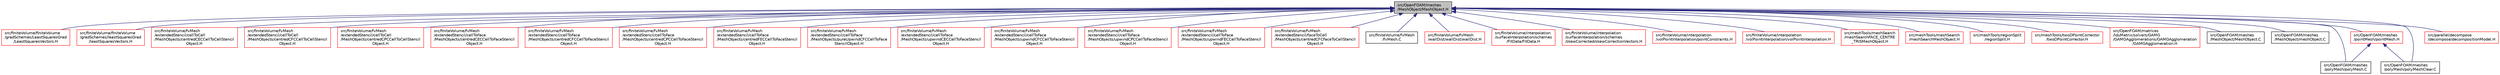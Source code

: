 digraph "src/OpenFOAM/meshes/MeshObject/MeshObject.H"
{
  bgcolor="transparent";
  edge [fontname="Helvetica",fontsize="10",labelfontname="Helvetica",labelfontsize="10"];
  node [fontname="Helvetica",fontsize="10",shape=record];
  Node86 [label="src/OpenFOAM/meshes\l/MeshObject/MeshObject.H",height=0.2,width=0.4,color="black", fillcolor="grey75", style="filled", fontcolor="black"];
  Node86 -> Node87 [dir="back",color="midnightblue",fontsize="10",style="solid",fontname="Helvetica"];
  Node87 [label="src/finiteVolume/finiteVolume\l/gradSchemes/LeastSquaresGrad\l/LeastSquaresVectors.H",height=0.2,width=0.4,color="red",URL="$a03305.html"];
  Node86 -> Node90 [dir="back",color="midnightblue",fontsize="10",style="solid",fontname="Helvetica"];
  Node90 [label="src/finiteVolume/finiteVolume\l/gradSchemes/leastSquaresGrad\l/leastSquaresVectors.H",height=0.2,width=0.4,color="red",URL="$a03323.html"];
  Node86 -> Node95 [dir="back",color="midnightblue",fontsize="10",style="solid",fontname="Helvetica"];
  Node95 [label="src/finiteVolume/fvMesh\l/extendedStencil/cellToCell\l/MeshObjects/centredCECCellToCellStencil\lObject.H",height=0.2,width=0.4,color="red",URL="$a03554.html"];
  Node86 -> Node98 [dir="back",color="midnightblue",fontsize="10",style="solid",fontname="Helvetica"];
  Node98 [label="src/finiteVolume/fvMesh\l/extendedStencil/cellToCell\l/MeshObjects/centredCFCCellToCellStencil\lObject.H",height=0.2,width=0.4,color="red",URL="$a03560.html"];
  Node86 -> Node100 [dir="back",color="midnightblue",fontsize="10",style="solid",fontname="Helvetica"];
  Node100 [label="src/finiteVolume/fvMesh\l/extendedStencil/cellToCell\l/MeshObjects/centredCPCCellToCellStencil\lObject.H",height=0.2,width=0.4,color="red",URL="$a03566.html"];
  Node86 -> Node102 [dir="back",color="midnightblue",fontsize="10",style="solid",fontname="Helvetica"];
  Node102 [label="src/finiteVolume/fvMesh\l/extendedStencil/cellToFace\l/MeshObjects/centredCECCellToFaceStencil\lObject.H",height=0.2,width=0.4,color="red",URL="$a03626.html"];
  Node86 -> Node104 [dir="back",color="midnightblue",fontsize="10",style="solid",fontname="Helvetica"];
  Node104 [label="src/finiteVolume/fvMesh\l/extendedStencil/cellToFace\l/MeshObjects/centredCFCCellToFaceStencil\lObject.H",height=0.2,width=0.4,color="red",URL="$a03632.html"];
  Node86 -> Node111 [dir="back",color="midnightblue",fontsize="10",style="solid",fontname="Helvetica"];
  Node111 [label="src/finiteVolume/fvMesh\l/extendedStencil/cellToFace\l/MeshObjects/centredCPCCellToFaceStencil\lObject.H",height=0.2,width=0.4,color="red",URL="$a03638.html"];
  Node86 -> Node113 [dir="back",color="midnightblue",fontsize="10",style="solid",fontname="Helvetica"];
  Node113 [label="src/finiteVolume/fvMesh\l/extendedStencil/cellToFace\l/MeshObjects/centredFECCellToFaceStencil\lObject.H",height=0.2,width=0.4,color="red",URL="$a03644.html"];
  Node86 -> Node116 [dir="back",color="midnightblue",fontsize="10",style="solid",fontname="Helvetica"];
  Node116 [label="src/finiteVolume/fvMesh\l/extendedStencil/cellToFace\l/MeshObjects/pureUpwindCFCCellToFace\lStencilObject.H",height=0.2,width=0.4,color="red",URL="$a03650.html"];
  Node86 -> Node119 [dir="back",color="midnightblue",fontsize="10",style="solid",fontname="Helvetica"];
  Node119 [label="src/finiteVolume/fvMesh\l/extendedStencil/cellToFace\l/MeshObjects/upwindCECCellToFaceStencil\lObject.H",height=0.2,width=0.4,color="red",URL="$a03656.html"];
  Node86 -> Node121 [dir="back",color="midnightblue",fontsize="10",style="solid",fontname="Helvetica"];
  Node121 [label="src/finiteVolume/fvMesh\l/extendedStencil/cellToFace\l/MeshObjects/upwindCFCCellToFaceStencil\lObject.H",height=0.2,width=0.4,color="red",URL="$a03662.html"];
  Node86 -> Node125 [dir="back",color="midnightblue",fontsize="10",style="solid",fontname="Helvetica"];
  Node125 [label="src/finiteVolume/fvMesh\l/extendedStencil/cellToFace\l/MeshObjects/upwindCPCCellToFaceStencil\lObject.H",height=0.2,width=0.4,color="red",URL="$a03668.html"];
  Node86 -> Node127 [dir="back",color="midnightblue",fontsize="10",style="solid",fontname="Helvetica"];
  Node127 [label="src/finiteVolume/fvMesh\l/extendedStencil/cellToFace\l/MeshObjects/upwindFECCellToFaceStencil\lObject.H",height=0.2,width=0.4,color="red",URL="$a03674.html"];
  Node86 -> Node131 [dir="back",color="midnightblue",fontsize="10",style="solid",fontname="Helvetica"];
  Node131 [label="src/finiteVolume/fvMesh\l/extendedStencil/faceToCell\l/MeshObjects/centredCFCFaceToCellStencil\lObject.H",height=0.2,width=0.4,color="red",URL="$a03707.html"];
  Node86 -> Node133 [dir="back",color="midnightblue",fontsize="10",style="solid",fontname="Helvetica"];
  Node133 [label="src/finiteVolume/fvMesh\l/fvMesh.C",height=0.2,width=0.4,color="black",URL="$a03716.html"];
  Node86 -> Node134 [dir="back",color="midnightblue",fontsize="10",style="solid",fontname="Helvetica"];
  Node134 [label="src/finiteVolume/fvMesh\l/wallDist/wallDist/wallDist.H",height=0.2,width=0.4,color="red",URL="$a03938.html"];
  Node86 -> Node144 [dir="back",color="midnightblue",fontsize="10",style="solid",fontname="Helvetica"];
  Node144 [label="src/finiteVolume/interpolation\l/surfaceInterpolation/schemes\l/FitData/FitData.H",height=0.2,width=0.4,color="red",URL="$a04346.html"];
  Node86 -> Node156 [dir="back",color="midnightblue",fontsize="10",style="solid",fontname="Helvetica"];
  Node156 [label="src/finiteVolume/interpolation\l/surfaceInterpolation/schemes\l/skewCorrected/skewCorrectionVectors.H",height=0.2,width=0.4,color="red",URL="$a04481.html"];
  Node86 -> Node162 [dir="back",color="midnightblue",fontsize="10",style="solid",fontname="Helvetica"];
  Node162 [label="src/finiteVolume/interpolation\l/volPointInterpolation/pointConstraints.H",height=0.2,width=0.4,color="red",URL="$a04523.html"];
  Node86 -> Node173 [dir="back",color="midnightblue",fontsize="10",style="solid",fontname="Helvetica"];
  Node173 [label="src/finiteVolume/interpolation\l/volPointInterpolation/volPointInterpolation.H",height=0.2,width=0.4,color="red",URL="$a04535.html"];
  Node86 -> Node202 [dir="back",color="midnightblue",fontsize="10",style="solid",fontname="Helvetica"];
  Node202 [label="src/meshTools/meshSearch\l/meshSearchFACE_CENTRE\l_TRISMeshObject.H",height=0.2,width=0.4,color="red",URL="$a08318.html"];
  Node86 -> Node204 [dir="back",color="midnightblue",fontsize="10",style="solid",fontname="Helvetica"];
  Node204 [label="src/meshTools/meshSearch\l/meshSearchMeshObject.H",height=0.2,width=0.4,color="red",URL="$a08324.html"];
  Node86 -> Node208 [dir="back",color="midnightblue",fontsize="10",style="solid",fontname="Helvetica"];
  Node208 [label="src/meshTools/regionSplit\l/regionSplit.H",height=0.2,width=0.4,color="red",URL="$a08465.html"];
  Node86 -> Node217 [dir="back",color="midnightblue",fontsize="10",style="solid",fontname="Helvetica"];
  Node217 [label="src/meshTools/twoDPointCorrector\l/twoDPointCorrector.H",height=0.2,width=0.4,color="red",URL="$a08963.html"];
  Node86 -> Node221 [dir="back",color="midnightblue",fontsize="10",style="solid",fontname="Helvetica"];
  Node221 [label="src/OpenFOAM/matrices\l/lduMatrix/solvers/GAMG\l/GAMGAgglomerations/GAMGAgglomeration\l/GAMGAgglomeration.H",height=0.2,width=0.4,color="red",URL="$a11441.html"];
  Node86 -> Node289 [dir="back",color="midnightblue",fontsize="10",style="solid",fontname="Helvetica"];
  Node289 [label="src/OpenFOAM/meshes\l/MeshObject/MeshObject.C",height=0.2,width=0.4,color="black",URL="$a11927.html"];
  Node86 -> Node290 [dir="back",color="midnightblue",fontsize="10",style="solid",fontname="Helvetica"];
  Node290 [label="src/OpenFOAM/meshes\l/MeshObject/meshObject.C",height=0.2,width=0.4,color="black",URL="$a11930.html"];
  Node86 -> Node291 [dir="back",color="midnightblue",fontsize="10",style="solid",fontname="Helvetica"];
  Node291 [label="src/OpenFOAM/meshes\l/pointMesh/pointMesh.H",height=0.2,width=0.4,color="red",URL="$a12158.html"];
  Node291 -> Node555 [dir="back",color="midnightblue",fontsize="10",style="solid",fontname="Helvetica"];
  Node555 [label="src/OpenFOAM/meshes\l/polyMesh/polyMesh.C",height=0.2,width=0.4,color="black",URL="$a12395.html"];
  Node291 -> Node556 [dir="back",color="midnightblue",fontsize="10",style="solid",fontname="Helvetica"];
  Node556 [label="src/OpenFOAM/meshes\l/polyMesh/polyMeshClear.C",height=0.2,width=0.4,color="black",URL="$a12410.html"];
  Node86 -> Node555 [dir="back",color="midnightblue",fontsize="10",style="solid",fontname="Helvetica"];
  Node86 -> Node556 [dir="back",color="midnightblue",fontsize="10",style="solid",fontname="Helvetica"];
  Node86 -> Node559 [dir="back",color="midnightblue",fontsize="10",style="solid",fontname="Helvetica"];
  Node559 [label="src/parallel/decompose\l/decompose/decompositionModel.H",height=0.2,width=0.4,color="red",URL="$a13832.html"];
}
